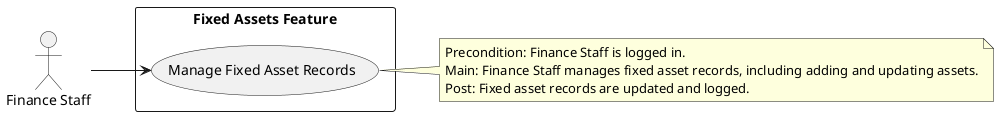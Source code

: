 @startuml
left to right direction

actor "Finance Staff" as Finance

rectangle "Fixed Assets Feature" as System {
    usecase "Manage Fixed Asset Records" as UC_ManageAssets
}

Finance --> UC_ManageAssets

note right of UC_ManageAssets
    Precondition: Finance Staff is logged in.
    Main: Finance Staff manages fixed asset records, including adding and updating assets.
    Post: Fixed asset records are updated and logged.
end note

@enduml
